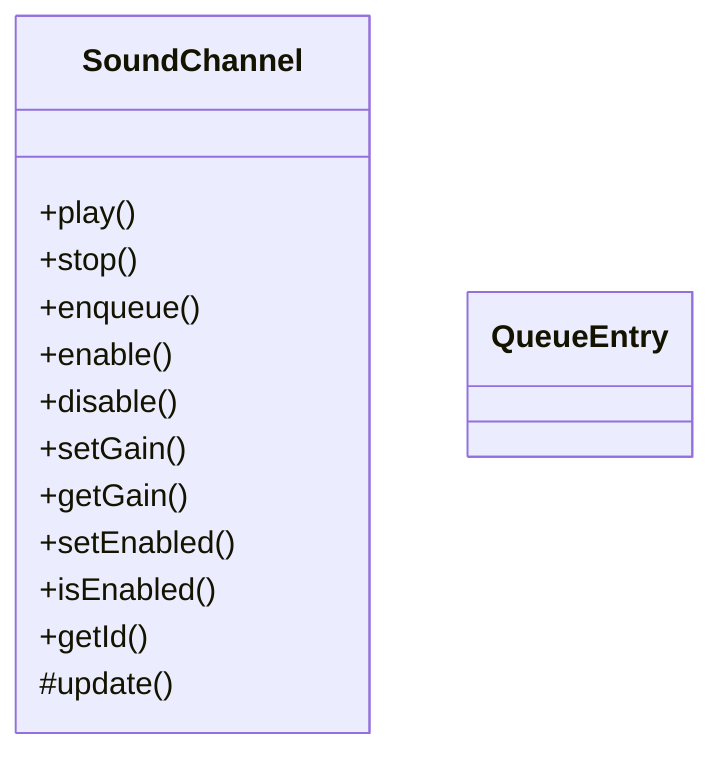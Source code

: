classDiagram
    class SoundChannel {
        +play()
        +stop()
        +enqueue()
        +enable()
        +disable()
        +setGain()
        +getGain()
        +setEnabled()
        +isEnabled()
        +getId()
        #update()
    }
    class QueueEntry {
    }
